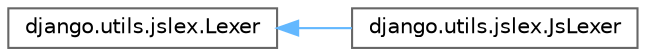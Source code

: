 digraph "Graphical Class Hierarchy"
{
 // LATEX_PDF_SIZE
  bgcolor="transparent";
  edge [fontname=Helvetica,fontsize=10,labelfontname=Helvetica,labelfontsize=10];
  node [fontname=Helvetica,fontsize=10,shape=box,height=0.2,width=0.4];
  rankdir="LR";
  Node0 [id="Node000000",label="django.utils.jslex.Lexer",height=0.2,width=0.4,color="grey40", fillcolor="white", style="filled",URL="$classdjango_1_1utils_1_1jslex_1_1_lexer.html",tooltip=" "];
  Node0 -> Node1 [id="edge1693_Node000000_Node000001",dir="back",color="steelblue1",style="solid",tooltip=" "];
  Node1 [id="Node000001",label="django.utils.jslex.JsLexer",height=0.2,width=0.4,color="grey40", fillcolor="white", style="filled",URL="$classdjango_1_1utils_1_1jslex_1_1_js_lexer.html",tooltip=" "];
}

